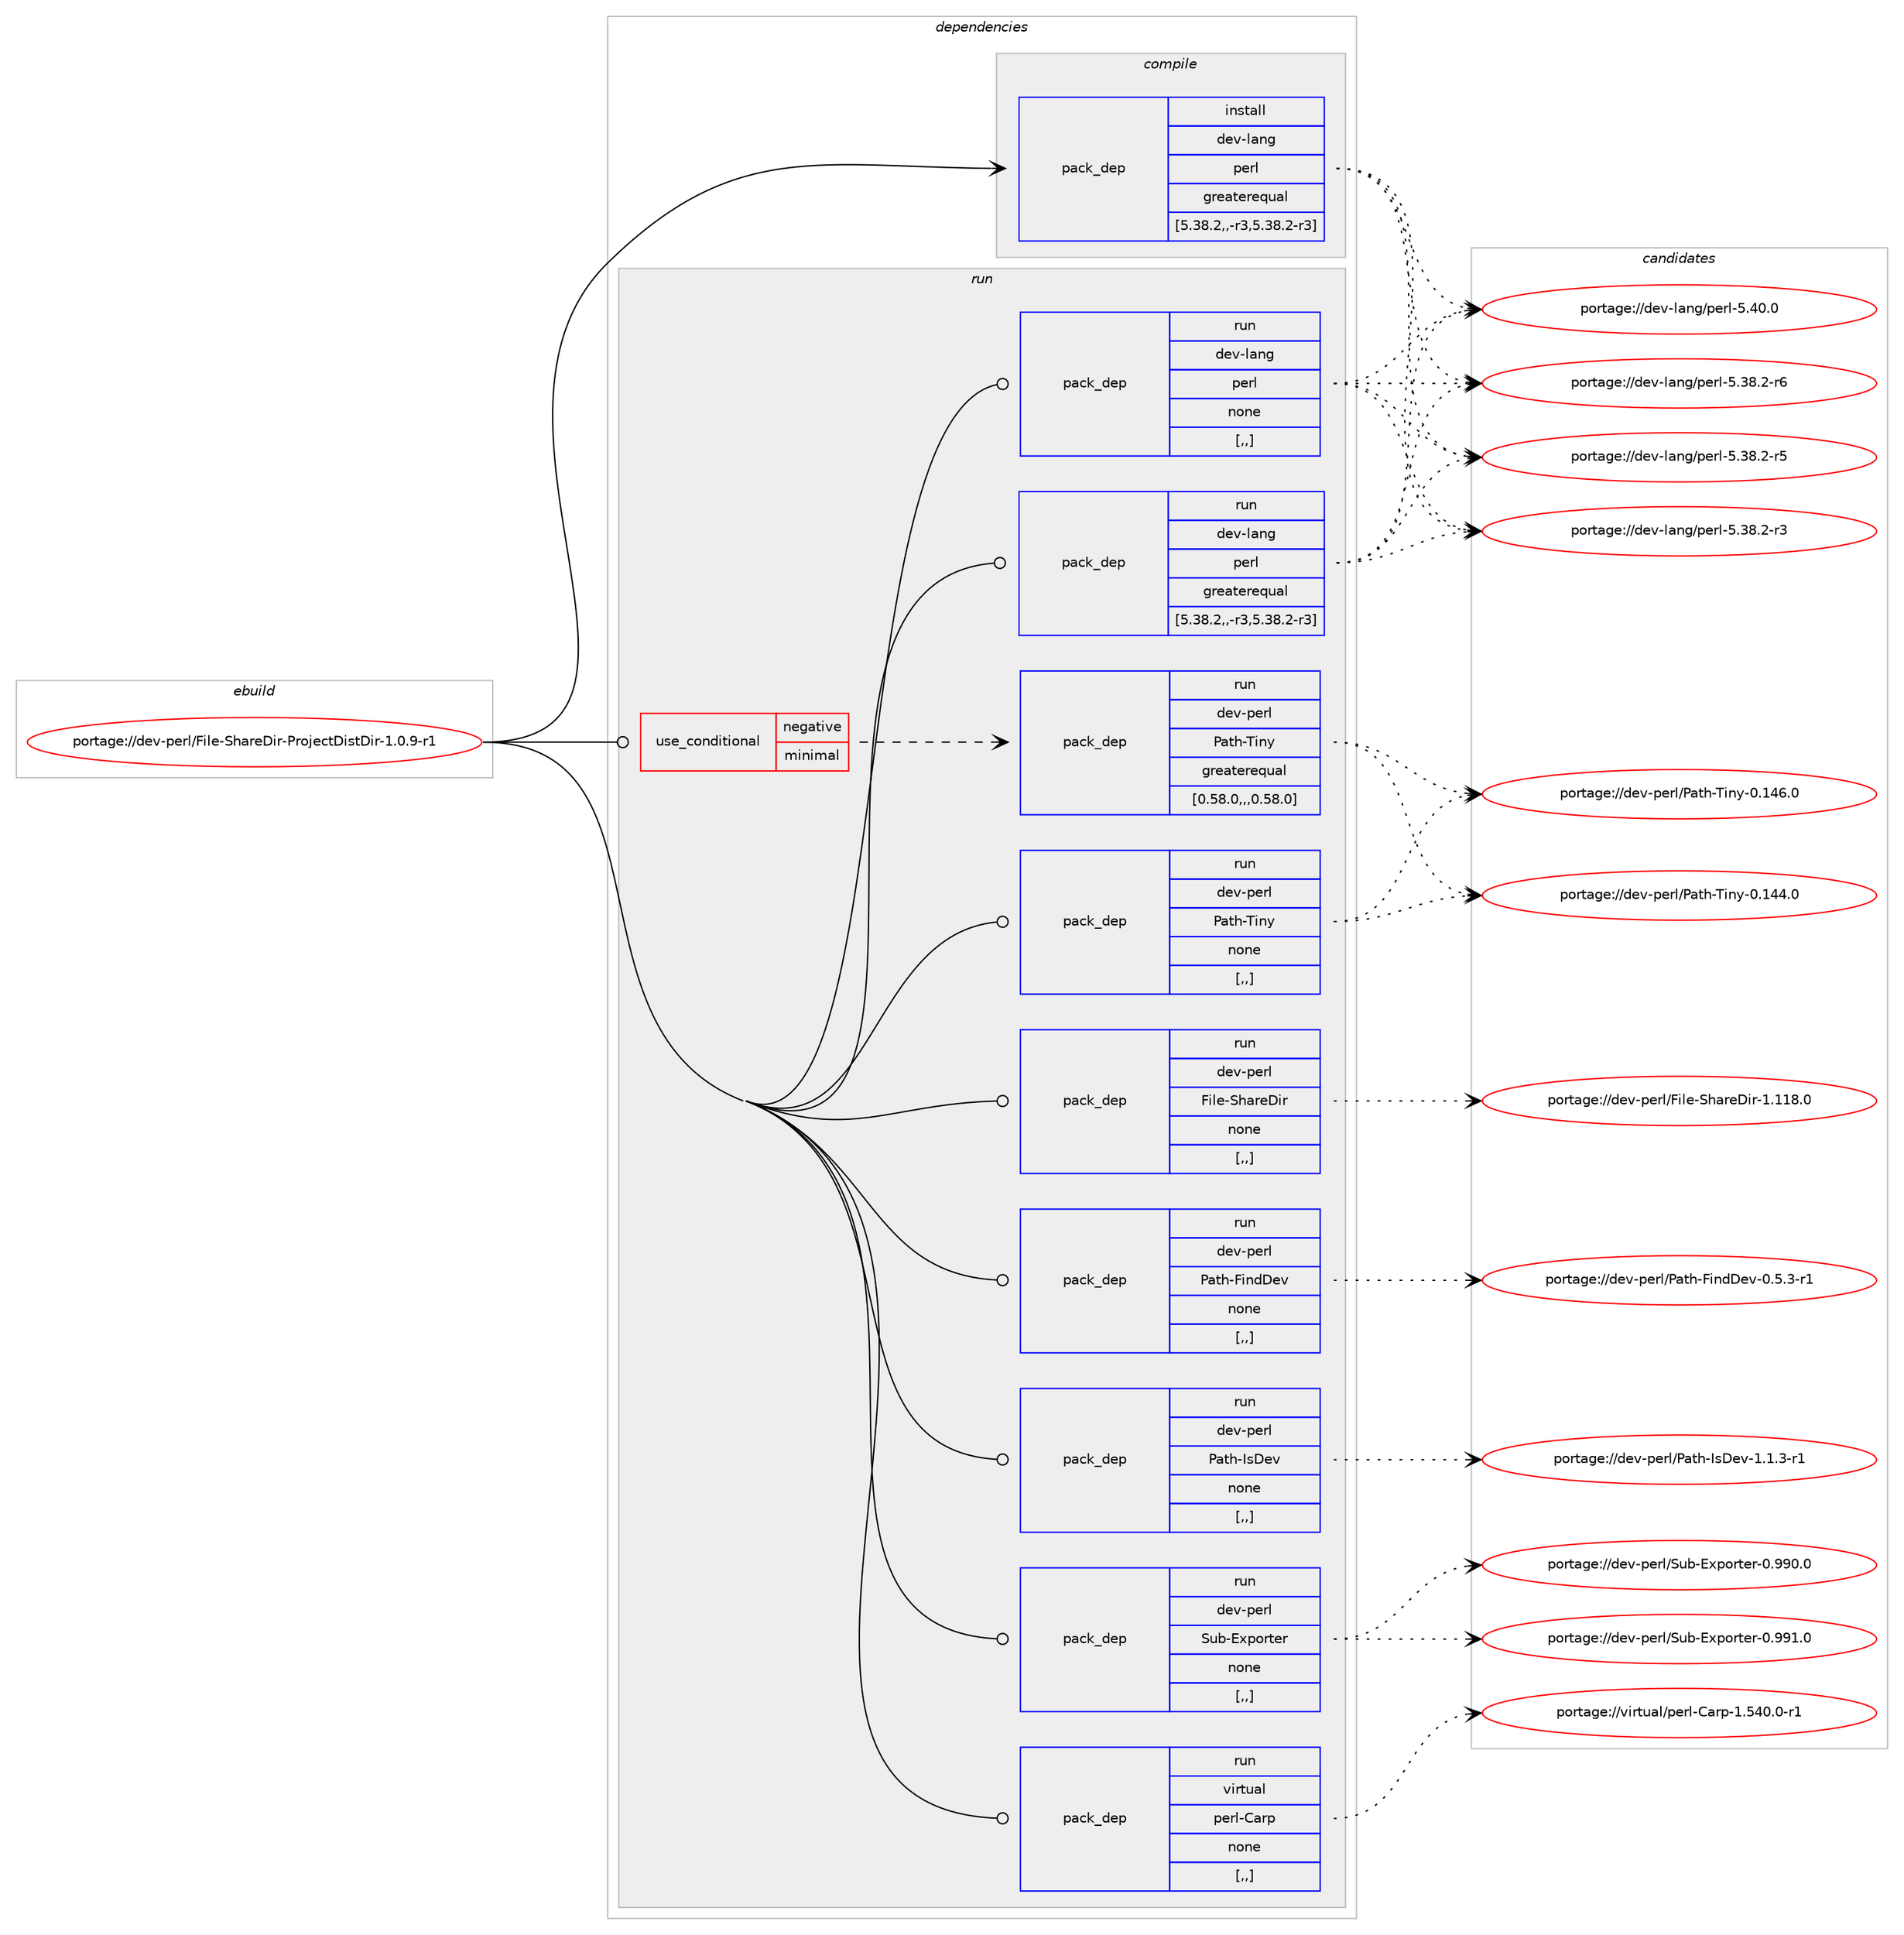 digraph prolog {

# *************
# Graph options
# *************

newrank=true;
concentrate=true;
compound=true;
graph [rankdir=LR,fontname=Helvetica,fontsize=10,ranksep=1.5];#, ranksep=2.5, nodesep=0.2];
edge  [arrowhead=vee];
node  [fontname=Helvetica,fontsize=10];

# **********
# The ebuild
# **********

subgraph cluster_leftcol {
color=gray;
label=<<i>ebuild</i>>;
id [label="portage://dev-perl/File-ShareDir-ProjectDistDir-1.0.9-r1", color=red, width=4, href="../dev-perl/File-ShareDir-ProjectDistDir-1.0.9-r1.svg"];
}

# ****************
# The dependencies
# ****************

subgraph cluster_midcol {
color=gray;
label=<<i>dependencies</i>>;
subgraph cluster_compile {
fillcolor="#eeeeee";
style=filled;
label=<<i>compile</i>>;
subgraph pack459754 {
dependency624647 [label=<<TABLE BORDER="0" CELLBORDER="1" CELLSPACING="0" CELLPADDING="4" WIDTH="220"><TR><TD ROWSPAN="6" CELLPADDING="30">pack_dep</TD></TR><TR><TD WIDTH="110">install</TD></TR><TR><TD>dev-lang</TD></TR><TR><TD>perl</TD></TR><TR><TD>greaterequal</TD></TR><TR><TD>[5.38.2,,-r3,5.38.2-r3]</TD></TR></TABLE>>, shape=none, color=blue];
}
id:e -> dependency624647:w [weight=20,style="solid",arrowhead="vee"];
}
subgraph cluster_compileandrun {
fillcolor="#eeeeee";
style=filled;
label=<<i>compile and run</i>>;
}
subgraph cluster_run {
fillcolor="#eeeeee";
style=filled;
label=<<i>run</i>>;
subgraph cond160116 {
dependency624648 [label=<<TABLE BORDER="0" CELLBORDER="1" CELLSPACING="0" CELLPADDING="4"><TR><TD ROWSPAN="3" CELLPADDING="10">use_conditional</TD></TR><TR><TD>negative</TD></TR><TR><TD>minimal</TD></TR></TABLE>>, shape=none, color=red];
subgraph pack459755 {
dependency624649 [label=<<TABLE BORDER="0" CELLBORDER="1" CELLSPACING="0" CELLPADDING="4" WIDTH="220"><TR><TD ROWSPAN="6" CELLPADDING="30">pack_dep</TD></TR><TR><TD WIDTH="110">run</TD></TR><TR><TD>dev-perl</TD></TR><TR><TD>Path-Tiny</TD></TR><TR><TD>greaterequal</TD></TR><TR><TD>[0.58.0,,,0.58.0]</TD></TR></TABLE>>, shape=none, color=blue];
}
dependency624648:e -> dependency624649:w [weight=20,style="dashed",arrowhead="vee"];
}
id:e -> dependency624648:w [weight=20,style="solid",arrowhead="odot"];
subgraph pack459756 {
dependency624650 [label=<<TABLE BORDER="0" CELLBORDER="1" CELLSPACING="0" CELLPADDING="4" WIDTH="220"><TR><TD ROWSPAN="6" CELLPADDING="30">pack_dep</TD></TR><TR><TD WIDTH="110">run</TD></TR><TR><TD>dev-lang</TD></TR><TR><TD>perl</TD></TR><TR><TD>greaterequal</TD></TR><TR><TD>[5.38.2,,-r3,5.38.2-r3]</TD></TR></TABLE>>, shape=none, color=blue];
}
id:e -> dependency624650:w [weight=20,style="solid",arrowhead="odot"];
subgraph pack459757 {
dependency624651 [label=<<TABLE BORDER="0" CELLBORDER="1" CELLSPACING="0" CELLPADDING="4" WIDTH="220"><TR><TD ROWSPAN="6" CELLPADDING="30">pack_dep</TD></TR><TR><TD WIDTH="110">run</TD></TR><TR><TD>dev-lang</TD></TR><TR><TD>perl</TD></TR><TR><TD>none</TD></TR><TR><TD>[,,]</TD></TR></TABLE>>, shape=none, color=blue];
}
id:e -> dependency624651:w [weight=20,style="solid",arrowhead="odot"];
subgraph pack459758 {
dependency624652 [label=<<TABLE BORDER="0" CELLBORDER="1" CELLSPACING="0" CELLPADDING="4" WIDTH="220"><TR><TD ROWSPAN="6" CELLPADDING="30">pack_dep</TD></TR><TR><TD WIDTH="110">run</TD></TR><TR><TD>dev-perl</TD></TR><TR><TD>File-ShareDir</TD></TR><TR><TD>none</TD></TR><TR><TD>[,,]</TD></TR></TABLE>>, shape=none, color=blue];
}
id:e -> dependency624652:w [weight=20,style="solid",arrowhead="odot"];
subgraph pack459759 {
dependency624653 [label=<<TABLE BORDER="0" CELLBORDER="1" CELLSPACING="0" CELLPADDING="4" WIDTH="220"><TR><TD ROWSPAN="6" CELLPADDING="30">pack_dep</TD></TR><TR><TD WIDTH="110">run</TD></TR><TR><TD>dev-perl</TD></TR><TR><TD>Path-FindDev</TD></TR><TR><TD>none</TD></TR><TR><TD>[,,]</TD></TR></TABLE>>, shape=none, color=blue];
}
id:e -> dependency624653:w [weight=20,style="solid",arrowhead="odot"];
subgraph pack459760 {
dependency624654 [label=<<TABLE BORDER="0" CELLBORDER="1" CELLSPACING="0" CELLPADDING="4" WIDTH="220"><TR><TD ROWSPAN="6" CELLPADDING="30">pack_dep</TD></TR><TR><TD WIDTH="110">run</TD></TR><TR><TD>dev-perl</TD></TR><TR><TD>Path-IsDev</TD></TR><TR><TD>none</TD></TR><TR><TD>[,,]</TD></TR></TABLE>>, shape=none, color=blue];
}
id:e -> dependency624654:w [weight=20,style="solid",arrowhead="odot"];
subgraph pack459761 {
dependency624655 [label=<<TABLE BORDER="0" CELLBORDER="1" CELLSPACING="0" CELLPADDING="4" WIDTH="220"><TR><TD ROWSPAN="6" CELLPADDING="30">pack_dep</TD></TR><TR><TD WIDTH="110">run</TD></TR><TR><TD>dev-perl</TD></TR><TR><TD>Path-Tiny</TD></TR><TR><TD>none</TD></TR><TR><TD>[,,]</TD></TR></TABLE>>, shape=none, color=blue];
}
id:e -> dependency624655:w [weight=20,style="solid",arrowhead="odot"];
subgraph pack459762 {
dependency624656 [label=<<TABLE BORDER="0" CELLBORDER="1" CELLSPACING="0" CELLPADDING="4" WIDTH="220"><TR><TD ROWSPAN="6" CELLPADDING="30">pack_dep</TD></TR><TR><TD WIDTH="110">run</TD></TR><TR><TD>dev-perl</TD></TR><TR><TD>Sub-Exporter</TD></TR><TR><TD>none</TD></TR><TR><TD>[,,]</TD></TR></TABLE>>, shape=none, color=blue];
}
id:e -> dependency624656:w [weight=20,style="solid",arrowhead="odot"];
subgraph pack459763 {
dependency624657 [label=<<TABLE BORDER="0" CELLBORDER="1" CELLSPACING="0" CELLPADDING="4" WIDTH="220"><TR><TD ROWSPAN="6" CELLPADDING="30">pack_dep</TD></TR><TR><TD WIDTH="110">run</TD></TR><TR><TD>virtual</TD></TR><TR><TD>perl-Carp</TD></TR><TR><TD>none</TD></TR><TR><TD>[,,]</TD></TR></TABLE>>, shape=none, color=blue];
}
id:e -> dependency624657:w [weight=20,style="solid",arrowhead="odot"];
}
}

# **************
# The candidates
# **************

subgraph cluster_choices {
rank=same;
color=gray;
label=<<i>candidates</i>>;

subgraph choice459754 {
color=black;
nodesep=1;
choice10010111845108971101034711210111410845534652484648 [label="portage://dev-lang/perl-5.40.0", color=red, width=4,href="../dev-lang/perl-5.40.0.svg"];
choice100101118451089711010347112101114108455346515646504511454 [label="portage://dev-lang/perl-5.38.2-r6", color=red, width=4,href="../dev-lang/perl-5.38.2-r6.svg"];
choice100101118451089711010347112101114108455346515646504511453 [label="portage://dev-lang/perl-5.38.2-r5", color=red, width=4,href="../dev-lang/perl-5.38.2-r5.svg"];
choice100101118451089711010347112101114108455346515646504511451 [label="portage://dev-lang/perl-5.38.2-r3", color=red, width=4,href="../dev-lang/perl-5.38.2-r3.svg"];
dependency624647:e -> choice10010111845108971101034711210111410845534652484648:w [style=dotted,weight="100"];
dependency624647:e -> choice100101118451089711010347112101114108455346515646504511454:w [style=dotted,weight="100"];
dependency624647:e -> choice100101118451089711010347112101114108455346515646504511453:w [style=dotted,weight="100"];
dependency624647:e -> choice100101118451089711010347112101114108455346515646504511451:w [style=dotted,weight="100"];
}
subgraph choice459755 {
color=black;
nodesep=1;
choice1001011184511210111410847809711610445841051101214548464952544648 [label="portage://dev-perl/Path-Tiny-0.146.0", color=red, width=4,href="../dev-perl/Path-Tiny-0.146.0.svg"];
choice1001011184511210111410847809711610445841051101214548464952524648 [label="portage://dev-perl/Path-Tiny-0.144.0", color=red, width=4,href="../dev-perl/Path-Tiny-0.144.0.svg"];
dependency624649:e -> choice1001011184511210111410847809711610445841051101214548464952544648:w [style=dotted,weight="100"];
dependency624649:e -> choice1001011184511210111410847809711610445841051101214548464952524648:w [style=dotted,weight="100"];
}
subgraph choice459756 {
color=black;
nodesep=1;
choice10010111845108971101034711210111410845534652484648 [label="portage://dev-lang/perl-5.40.0", color=red, width=4,href="../dev-lang/perl-5.40.0.svg"];
choice100101118451089711010347112101114108455346515646504511454 [label="portage://dev-lang/perl-5.38.2-r6", color=red, width=4,href="../dev-lang/perl-5.38.2-r6.svg"];
choice100101118451089711010347112101114108455346515646504511453 [label="portage://dev-lang/perl-5.38.2-r5", color=red, width=4,href="../dev-lang/perl-5.38.2-r5.svg"];
choice100101118451089711010347112101114108455346515646504511451 [label="portage://dev-lang/perl-5.38.2-r3", color=red, width=4,href="../dev-lang/perl-5.38.2-r3.svg"];
dependency624650:e -> choice10010111845108971101034711210111410845534652484648:w [style=dotted,weight="100"];
dependency624650:e -> choice100101118451089711010347112101114108455346515646504511454:w [style=dotted,weight="100"];
dependency624650:e -> choice100101118451089711010347112101114108455346515646504511453:w [style=dotted,weight="100"];
dependency624650:e -> choice100101118451089711010347112101114108455346515646504511451:w [style=dotted,weight="100"];
}
subgraph choice459757 {
color=black;
nodesep=1;
choice10010111845108971101034711210111410845534652484648 [label="portage://dev-lang/perl-5.40.0", color=red, width=4,href="../dev-lang/perl-5.40.0.svg"];
choice100101118451089711010347112101114108455346515646504511454 [label="portage://dev-lang/perl-5.38.2-r6", color=red, width=4,href="../dev-lang/perl-5.38.2-r6.svg"];
choice100101118451089711010347112101114108455346515646504511453 [label="portage://dev-lang/perl-5.38.2-r5", color=red, width=4,href="../dev-lang/perl-5.38.2-r5.svg"];
choice100101118451089711010347112101114108455346515646504511451 [label="portage://dev-lang/perl-5.38.2-r3", color=red, width=4,href="../dev-lang/perl-5.38.2-r3.svg"];
dependency624651:e -> choice10010111845108971101034711210111410845534652484648:w [style=dotted,weight="100"];
dependency624651:e -> choice100101118451089711010347112101114108455346515646504511454:w [style=dotted,weight="100"];
dependency624651:e -> choice100101118451089711010347112101114108455346515646504511453:w [style=dotted,weight="100"];
dependency624651:e -> choice100101118451089711010347112101114108455346515646504511451:w [style=dotted,weight="100"];
}
subgraph choice459758 {
color=black;
nodesep=1;
choice100101118451121011141084770105108101458310497114101681051144549464949564648 [label="portage://dev-perl/File-ShareDir-1.118.0", color=red, width=4,href="../dev-perl/File-ShareDir-1.118.0.svg"];
dependency624652:e -> choice100101118451121011141084770105108101458310497114101681051144549464949564648:w [style=dotted,weight="100"];
}
subgraph choice459759 {
color=black;
nodesep=1;
choice100101118451121011141084780971161044570105110100681011184548465346514511449 [label="portage://dev-perl/Path-FindDev-0.5.3-r1", color=red, width=4,href="../dev-perl/Path-FindDev-0.5.3-r1.svg"];
dependency624653:e -> choice100101118451121011141084780971161044570105110100681011184548465346514511449:w [style=dotted,weight="100"];
}
subgraph choice459760 {
color=black;
nodesep=1;
choice100101118451121011141084780971161044573115681011184549464946514511449 [label="portage://dev-perl/Path-IsDev-1.1.3-r1", color=red, width=4,href="../dev-perl/Path-IsDev-1.1.3-r1.svg"];
dependency624654:e -> choice100101118451121011141084780971161044573115681011184549464946514511449:w [style=dotted,weight="100"];
}
subgraph choice459761 {
color=black;
nodesep=1;
choice1001011184511210111410847809711610445841051101214548464952544648 [label="portage://dev-perl/Path-Tiny-0.146.0", color=red, width=4,href="../dev-perl/Path-Tiny-0.146.0.svg"];
choice1001011184511210111410847809711610445841051101214548464952524648 [label="portage://dev-perl/Path-Tiny-0.144.0", color=red, width=4,href="../dev-perl/Path-Tiny-0.144.0.svg"];
dependency624655:e -> choice1001011184511210111410847809711610445841051101214548464952544648:w [style=dotted,weight="100"];
dependency624655:e -> choice1001011184511210111410847809711610445841051101214548464952524648:w [style=dotted,weight="100"];
}
subgraph choice459762 {
color=black;
nodesep=1;
choice1001011184511210111410847831179845691201121111141161011144548465757494648 [label="portage://dev-perl/Sub-Exporter-0.991.0", color=red, width=4,href="../dev-perl/Sub-Exporter-0.991.0.svg"];
choice1001011184511210111410847831179845691201121111141161011144548465757484648 [label="portage://dev-perl/Sub-Exporter-0.990.0", color=red, width=4,href="../dev-perl/Sub-Exporter-0.990.0.svg"];
dependency624656:e -> choice1001011184511210111410847831179845691201121111141161011144548465757494648:w [style=dotted,weight="100"];
dependency624656:e -> choice1001011184511210111410847831179845691201121111141161011144548465757484648:w [style=dotted,weight="100"];
}
subgraph choice459763 {
color=black;
nodesep=1;
choice118105114116117971084711210111410845679711411245494653524846484511449 [label="portage://virtual/perl-Carp-1.540.0-r1", color=red, width=4,href="../virtual/perl-Carp-1.540.0-r1.svg"];
dependency624657:e -> choice118105114116117971084711210111410845679711411245494653524846484511449:w [style=dotted,weight="100"];
}
}

}
